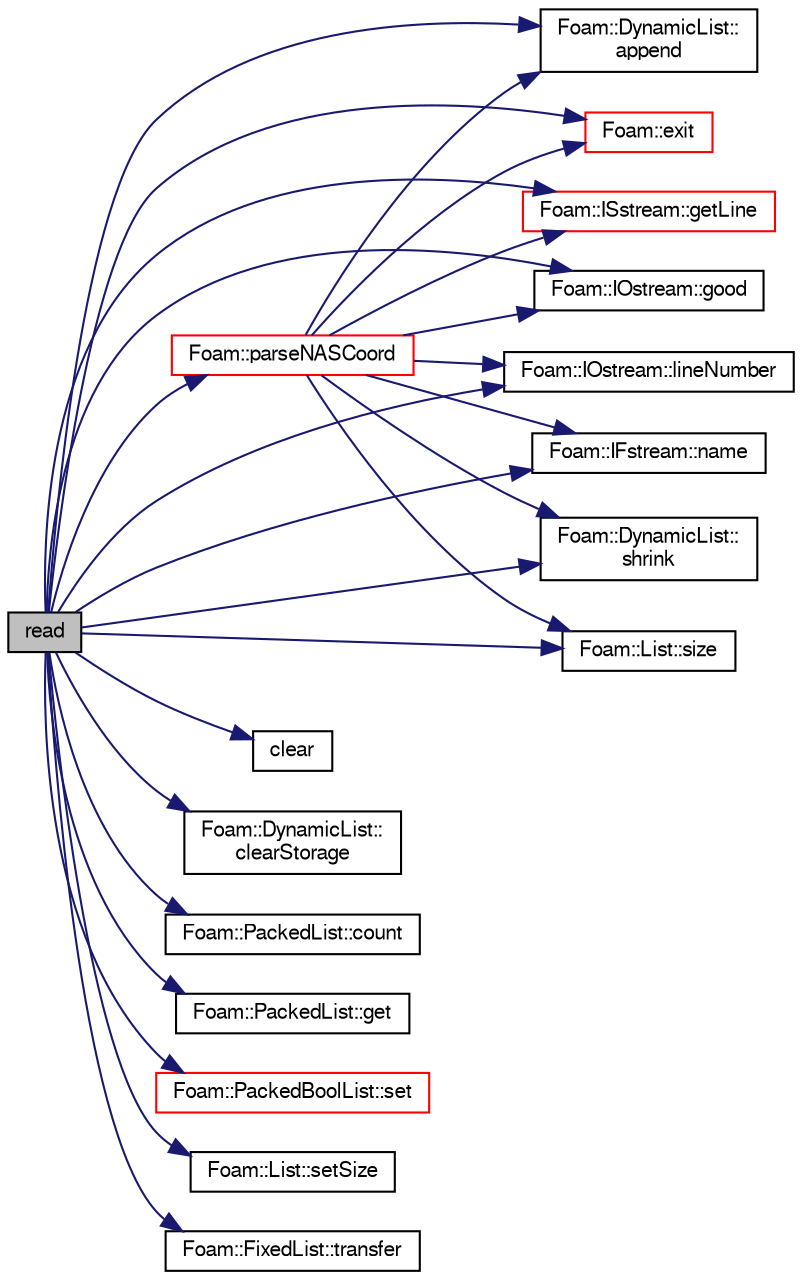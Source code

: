 digraph "read"
{
  bgcolor="transparent";
  edge [fontname="FreeSans",fontsize="10",labelfontname="FreeSans",labelfontsize="10"];
  node [fontname="FreeSans",fontsize="10",shape=record];
  rankdir="LR";
  Node664 [label="read",height=0.2,width=0.4,color="black", fillcolor="grey75", style="filled", fontcolor="black"];
  Node664 -> Node665 [color="midnightblue",fontsize="10",style="solid",fontname="FreeSans"];
  Node665 [label="Foam::DynamicList::\lappend",height=0.2,width=0.4,color="black",URL="$a25890.html#a7b67b42af715604376ad63a681dee6d8",tooltip="Append an element at the end of the list. "];
  Node664 -> Node666 [color="midnightblue",fontsize="10",style="solid",fontname="FreeSans"];
  Node666 [label="clear",height=0.2,width=0.4,color="black",URL="$a38057.html#a3a533f9231a5668b9d8f301a79d57b73"];
  Node664 -> Node667 [color="midnightblue",fontsize="10",style="solid",fontname="FreeSans"];
  Node667 [label="Foam::DynamicList::\lclearStorage",height=0.2,width=0.4,color="black",URL="$a25890.html#a77e7fd5aa3adf14be9cbcd6e670f7843",tooltip="Clear the list and delete storage. "];
  Node664 -> Node668 [color="midnightblue",fontsize="10",style="solid",fontname="FreeSans"];
  Node668 [label="Foam::PackedList::count",height=0.2,width=0.4,color="black",URL="$a25938.html#acf69b4cb547f80415cf2ab4a9a9e589c",tooltip="Count number of bits set, O(log(n)) "];
  Node664 -> Node669 [color="midnightblue",fontsize="10",style="solid",fontname="FreeSans"];
  Node669 [label="Foam::exit",height=0.2,width=0.4,color="red",URL="$a21124.html#a06ca7250d8e89caf05243ec094843642"];
  Node664 -> Node716 [color="midnightblue",fontsize="10",style="solid",fontname="FreeSans"];
  Node716 [label="Foam::PackedList::get",height=0.2,width=0.4,color="black",URL="$a25938.html#a7765dcc7956af47317165c107001b59c",tooltip="Get value at index I. "];
  Node664 -> Node717 [color="midnightblue",fontsize="10",style="solid",fontname="FreeSans"];
  Node717 [label="Foam::ISstream::getLine",height=0.2,width=0.4,color="red",URL="$a26286.html#a94b82bd8f7d8cdaa83c9c70b7c919f78",tooltip="Raw, low-level getline into a string function. "];
  Node664 -> Node706 [color="midnightblue",fontsize="10",style="solid",fontname="FreeSans"];
  Node706 [label="Foam::IOstream::good",height=0.2,width=0.4,color="black",URL="$a26226.html#abdcc7f96f487faadc7769afcf58fe992",tooltip="Return true if next operation might succeed. "];
  Node664 -> Node707 [color="midnightblue",fontsize="10",style="solid",fontname="FreeSans"];
  Node707 [label="Foam::IOstream::lineNumber",height=0.2,width=0.4,color="black",URL="$a26226.html#a2bca2e504df91006cb4a2b09ba1ac409",tooltip="Return current stream line number. "];
  Node664 -> Node719 [color="midnightblue",fontsize="10",style="solid",fontname="FreeSans"];
  Node719 [label="Foam::IFstream::name",height=0.2,width=0.4,color="black",URL="$a26182.html#aba53f1f9c8fadfa65f4099af10df348c",tooltip="Return the name of the stream. "];
  Node664 -> Node720 [color="midnightblue",fontsize="10",style="solid",fontname="FreeSans"];
  Node720 [label="Foam::parseNASCoord",height=0.2,width=0.4,color="red",URL="$a21124.html#a663c47a91dbc4b5b9064c385189002be"];
  Node720 -> Node665 [color="midnightblue",fontsize="10",style="solid",fontname="FreeSans"];
  Node720 -> Node669 [color="midnightblue",fontsize="10",style="solid",fontname="FreeSans"];
  Node720 -> Node717 [color="midnightblue",fontsize="10",style="solid",fontname="FreeSans"];
  Node720 -> Node706 [color="midnightblue",fontsize="10",style="solid",fontname="FreeSans"];
  Node720 -> Node707 [color="midnightblue",fontsize="10",style="solid",fontname="FreeSans"];
  Node720 -> Node719 [color="midnightblue",fontsize="10",style="solid",fontname="FreeSans"];
  Node720 -> Node986 [color="midnightblue",fontsize="10",style="solid",fontname="FreeSans"];
  Node986 [label="Foam::DynamicList::\lshrink",height=0.2,width=0.4,color="black",URL="$a25890.html#a88964e734acd91f096c914d0cc5a6e75",tooltip="Shrink the allocated space to the number of elements used. "];
  Node720 -> Node782 [color="midnightblue",fontsize="10",style="solid",fontname="FreeSans"];
  Node782 [label="Foam::List::size",height=0.2,width=0.4,color="black",URL="$a25694.html#a8a5f6fa29bd4b500caf186f60245b384",tooltip="Override size to be inconsistent with allocated storage. "];
  Node664 -> Node989 [color="midnightblue",fontsize="10",style="solid",fontname="FreeSans"];
  Node989 [label="Foam::PackedBoolList::set",height=0.2,width=0.4,color="red",URL="$a25934.html#a0c010317ff4eff942a58dd385245119d",tooltip="Set specified bits. "];
  Node664 -> Node745 [color="midnightblue",fontsize="10",style="solid",fontname="FreeSans"];
  Node745 [label="Foam::List::setSize",height=0.2,width=0.4,color="black",URL="$a25694.html#aedb985ffeaf1bdbfeccc2a8730405703",tooltip="Reset size of List. "];
  Node664 -> Node986 [color="midnightblue",fontsize="10",style="solid",fontname="FreeSans"];
  Node664 -> Node782 [color="midnightblue",fontsize="10",style="solid",fontname="FreeSans"];
  Node664 -> Node992 [color="midnightblue",fontsize="10",style="solid",fontname="FreeSans"];
  Node992 [label="Foam::FixedList::transfer",height=0.2,width=0.4,color="black",URL="$a25894.html#ad199ea6fc3eb573dd9192b5606943cdd",tooltip="Copy (not transfer) the argument contents. "];
}
